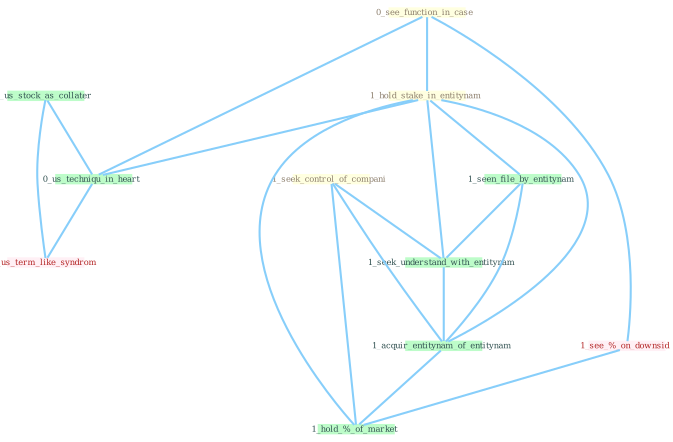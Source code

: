 Graph G{ 
    node
    [shape=polygon,style=filled,width=.5,height=.06,color="#BDFCC9",fixedsize=true,fontsize=4,
    fontcolor="#2f4f4f"];
    {node
    [color="#ffffe0", fontcolor="#8b7d6b"] "1_seek_control_of_compani " "0_see_function_in_case " "1_hold_stake_in_entitynam "}
{node [color="#fff0f5", fontcolor="#b22222"] "1_see_%_on_downsid " "1_us_term_like_syndrom "}
edge [color="#B0E2FF"];

	"1_seek_control_of_compani " -- "1_seek_understand_with_entitynam " [w="1", color="#87cefa" ];
	"1_seek_control_of_compani " -- "1_acquir_entitynam_of_entitynam " [w="1", color="#87cefa" ];
	"1_seek_control_of_compani " -- "1_hold_%_of_market " [w="1", color="#87cefa" ];
	"0_see_function_in_case " -- "1_hold_stake_in_entitynam " [w="1", color="#87cefa" ];
	"0_see_function_in_case " -- "0_us_techniqu_in_heart " [w="1", color="#87cefa" ];
	"0_see_function_in_case " -- "1_see_%_on_downsid " [w="1", color="#87cefa" ];
	"1_hold_stake_in_entitynam " -- "1_seen_file_by_entitynam " [w="1", color="#87cefa" ];
	"1_hold_stake_in_entitynam " -- "1_seek_understand_with_entitynam " [w="1", color="#87cefa" ];
	"1_hold_stake_in_entitynam " -- "1_acquir_entitynam_of_entitynam " [w="1", color="#87cefa" ];
	"1_hold_stake_in_entitynam " -- "0_us_techniqu_in_heart " [w="1", color="#87cefa" ];
	"1_hold_stake_in_entitynam " -- "1_hold_%_of_market " [w="1", color="#87cefa" ];
	"1_seen_file_by_entitynam " -- "1_seek_understand_with_entitynam " [w="1", color="#87cefa" ];
	"1_seen_file_by_entitynam " -- "1_acquir_entitynam_of_entitynam " [w="1", color="#87cefa" ];
	"0_us_stock_as_collater " -- "0_us_techniqu_in_heart " [w="1", color="#87cefa" ];
	"0_us_stock_as_collater " -- "1_us_term_like_syndrom " [w="1", color="#87cefa" ];
	"1_seek_understand_with_entitynam " -- "1_acquir_entitynam_of_entitynam " [w="1", color="#87cefa" ];
	"1_acquir_entitynam_of_entitynam " -- "1_hold_%_of_market " [w="1", color="#87cefa" ];
	"0_us_techniqu_in_heart " -- "1_us_term_like_syndrom " [w="1", color="#87cefa" ];
	"1_see_%_on_downsid " -- "1_hold_%_of_market " [w="1", color="#87cefa" ];
}